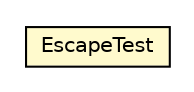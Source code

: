 #!/usr/local/bin/dot
#
# Class diagram 
# Generated by UMLGraph version R5_6-24-gf6e263 (http://www.umlgraph.org/)
#

digraph G {
	edge [fontname="Helvetica",fontsize=10,labelfontname="Helvetica",labelfontsize=10];
	node [fontname="Helvetica",fontsize=10,shape=plaintext];
	nodesep=0.25;
	ranksep=0.5;
	// net.trajano.jetng.test.EscapeTest
	c43 [label=<<table title="net.trajano.jetng.test.EscapeTest" border="0" cellborder="1" cellspacing="0" cellpadding="2" port="p" bgcolor="lemonChiffon" href="./EscapeTest.html">
		<tr><td><table border="0" cellspacing="0" cellpadding="1">
<tr><td align="center" balign="center"> EscapeTest </td></tr>
		</table></td></tr>
		</table>>, URL="./EscapeTest.html", fontname="Helvetica", fontcolor="black", fontsize=10.0];
}

